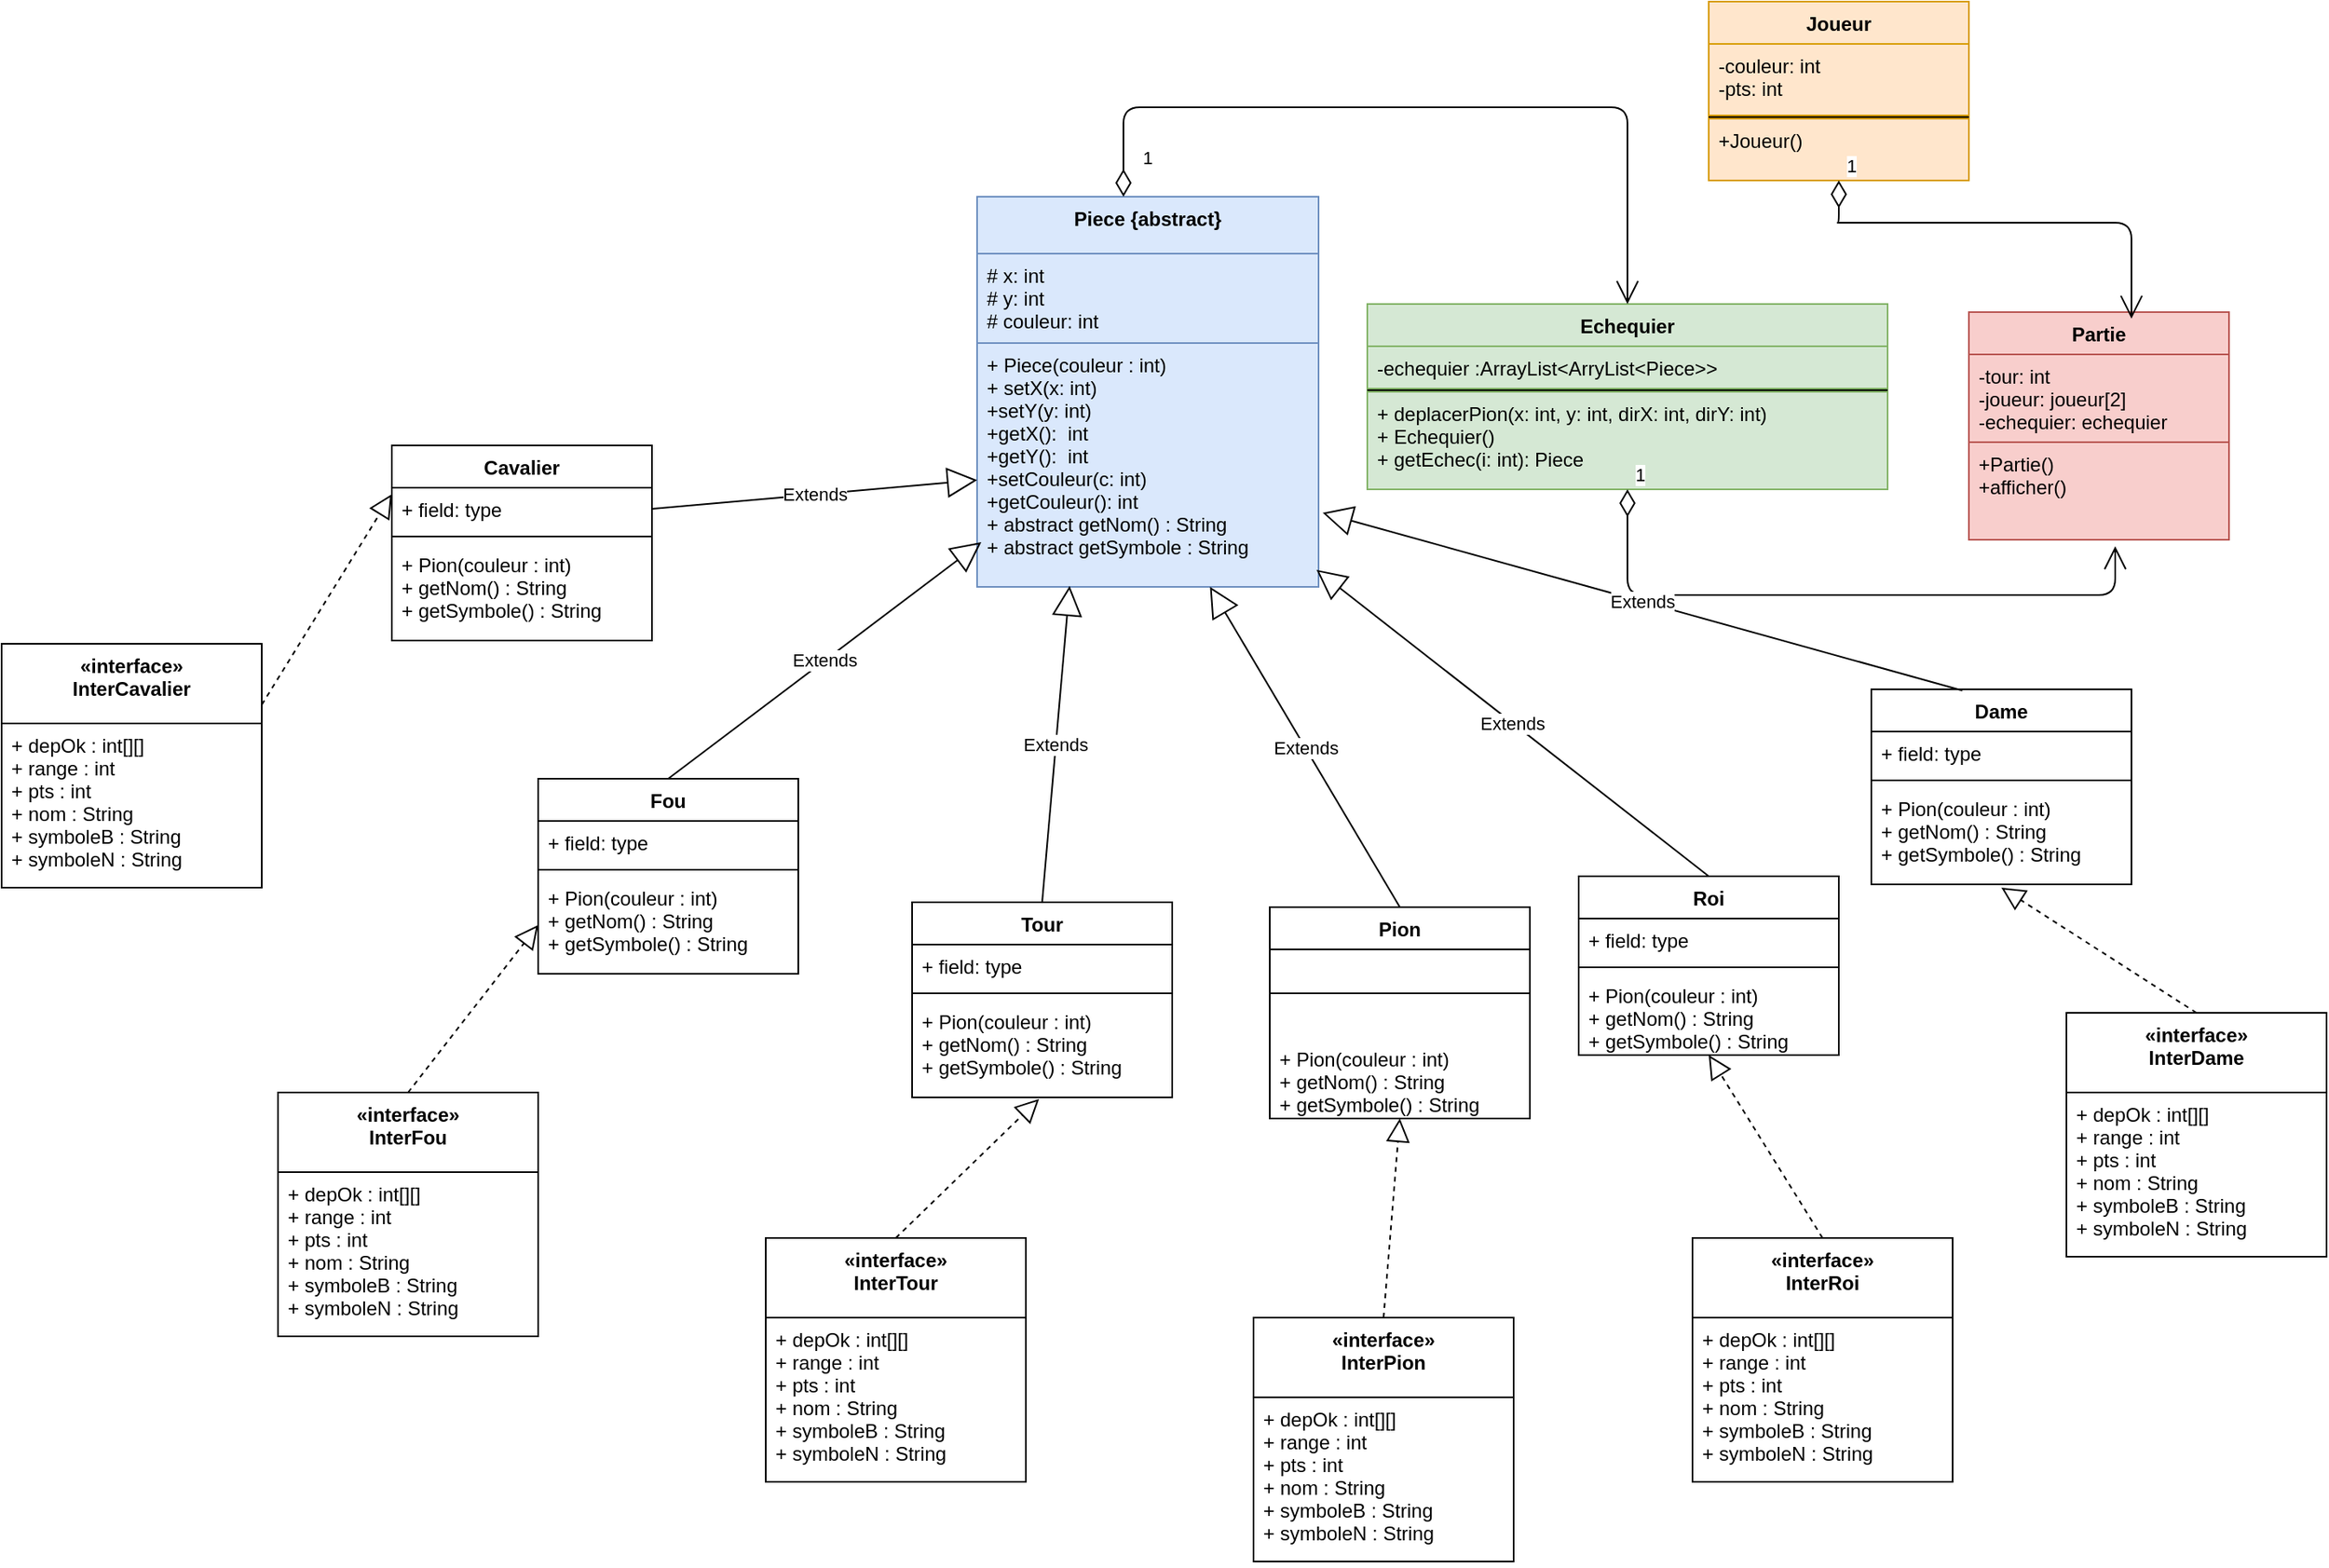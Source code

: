 <mxfile version="10.7.1" type="device"><diagram id="VFJ8gWH4KYKqr8V_xWAX" name="Page-1"><mxGraphModel dx="3250" dy="1417" grid="1" gridSize="10" guides="1" tooltips="1" connect="1" arrows="1" fold="1" page="1" pageScale="1" pageWidth="850" pageHeight="1100" math="0" shadow="0"><root><mxCell id="0"/><mxCell id="1" parent="0"/><mxCell id="o99wptSiuyqFiOINW1Ns-1" value="Piece {abstract}" style="swimlane;fontStyle=1;align=center;verticalAlign=top;childLayout=stackLayout;horizontal=1;startSize=35;horizontalStack=0;resizeParent=1;resizeParentMax=0;resizeLast=0;collapsible=1;marginBottom=0;fillColor=#dae8fc;strokeColor=#6c8ebf;" parent="1" vertex="1"><mxGeometry x="260" y="125" width="210" height="240" as="geometry"><mxRectangle x="300" y="175" width="60" height="26" as="alternateBounds"/></mxGeometry></mxCell><mxCell id="o99wptSiuyqFiOINW1Ns-2" value="# x: int&#xA;# y: int&#xA;# couleur: int" style="text;strokeColor=#6c8ebf;fillColor=#dae8fc;align=left;verticalAlign=top;spacingLeft=4;spacingRight=4;overflow=hidden;rotatable=0;points=[[0,0.5],[1,0.5]];portConstraint=eastwest;" parent="o99wptSiuyqFiOINW1Ns-1" vertex="1"><mxGeometry y="35" width="210" height="55" as="geometry"/></mxCell><mxCell id="o99wptSiuyqFiOINW1Ns-3" value="" style="line;strokeWidth=1;fillColor=#dae8fc;align=left;verticalAlign=middle;spacingTop=-1;spacingLeft=3;spacingRight=3;rotatable=0;labelPosition=right;points=[];portConstraint=eastwest;strokeColor=#6c8ebf;" parent="o99wptSiuyqFiOINW1Ns-1" vertex="1"><mxGeometry y="90" width="210" as="geometry"/></mxCell><mxCell id="o99wptSiuyqFiOINW1Ns-4" value="+ Piece(couleur : int)&#xA;+ setX(x: int)&#xA;+setY(y: int)&#xA;+getX():  int&#xA;+getY():  int&#xA;+setCouleur(c: int)&#xA;+getCouleur(): int&#xA;+ abstract getNom() : String&#xA;+ abstract getSymbole : String&#xA;" style="text;strokeColor=#6c8ebf;fillColor=#dae8fc;align=left;verticalAlign=top;spacingLeft=4;spacingRight=4;overflow=hidden;rotatable=0;points=[[0,0.5],[1,0.5]];portConstraint=eastwest;" parent="o99wptSiuyqFiOINW1Ns-1" vertex="1"><mxGeometry y="90" width="210" height="150" as="geometry"/></mxCell><mxCell id="o99wptSiuyqFiOINW1Ns-5" value="Echequier" style="swimlane;fontStyle=1;align=center;verticalAlign=top;childLayout=stackLayout;horizontal=1;startSize=26;horizontalStack=0;resizeParent=1;resizeParentMax=0;resizeLast=0;collapsible=1;marginBottom=0;fillColor=#d5e8d4;strokeColor=#82b366;" parent="1" vertex="1"><mxGeometry x="500" y="191" width="320" height="114" as="geometry"/></mxCell><mxCell id="o99wptSiuyqFiOINW1Ns-6" value="-echequier :ArrayList&lt;ArryList&lt;Piece&gt;&gt;" style="text;strokeColor=#82b366;fillColor=#d5e8d4;align=left;verticalAlign=top;spacingLeft=4;spacingRight=4;overflow=hidden;rotatable=0;points=[[0,0.5],[1,0.5]];portConstraint=eastwest;" parent="o99wptSiuyqFiOINW1Ns-5" vertex="1"><mxGeometry y="26" width="320" height="26" as="geometry"/></mxCell><mxCell id="o99wptSiuyqFiOINW1Ns-7" value="" style="line;strokeWidth=1;fillColor=none;align=left;verticalAlign=middle;spacingTop=-1;spacingLeft=3;spacingRight=3;rotatable=0;labelPosition=right;points=[];portConstraint=eastwest;" parent="o99wptSiuyqFiOINW1Ns-5" vertex="1"><mxGeometry y="52" width="320" height="2" as="geometry"/></mxCell><mxCell id="o99wptSiuyqFiOINW1Ns-8" value="+ deplacerPion(x: int, y: int, dirX: int, dirY: int)&#xA;+ Echequier()&#xA;+ getEchec(i: int): Piece&#xA;&#xA;" style="text;strokeColor=#82b366;fillColor=#d5e8d4;align=left;verticalAlign=top;spacingLeft=4;spacingRight=4;overflow=hidden;rotatable=0;points=[[0,0.5],[1,0.5]];portConstraint=eastwest;" parent="o99wptSiuyqFiOINW1Ns-5" vertex="1"><mxGeometry y="54" width="320" height="60" as="geometry"/></mxCell><mxCell id="o99wptSiuyqFiOINW1Ns-9" value="Partie&#xA;" style="swimlane;fontStyle=1;align=center;verticalAlign=top;childLayout=stackLayout;horizontal=1;startSize=26;horizontalStack=0;resizeParent=1;resizeParentMax=0;resizeLast=0;collapsible=1;marginBottom=0;fillColor=#f8cecc;strokeColor=#b85450;" parent="1" vertex="1"><mxGeometry x="870" y="196" width="160" height="140" as="geometry"/></mxCell><mxCell id="o99wptSiuyqFiOINW1Ns-10" value="-tour: int&#xA;-joueur: joueur[2]&#xA;-echequier: echequier&#xA;" style="text;strokeColor=#b85450;fillColor=#f8cecc;align=left;verticalAlign=top;spacingLeft=4;spacingRight=4;overflow=hidden;rotatable=0;points=[[0,0.5],[1,0.5]];portConstraint=eastwest;" parent="o99wptSiuyqFiOINW1Ns-9" vertex="1"><mxGeometry y="26" width="160" height="54" as="geometry"/></mxCell><mxCell id="o99wptSiuyqFiOINW1Ns-11" value="" style="line;strokeWidth=1;fillColor=none;align=left;verticalAlign=middle;spacingTop=-1;spacingLeft=3;spacingRight=3;rotatable=0;labelPosition=right;points=[];portConstraint=eastwest;" parent="o99wptSiuyqFiOINW1Ns-9" vertex="1"><mxGeometry y="80" width="160" as="geometry"/></mxCell><mxCell id="o99wptSiuyqFiOINW1Ns-12" value="+Partie()&#xA;+afficher()&#xA;" style="text;strokeColor=#b85450;fillColor=#f8cecc;align=left;verticalAlign=top;spacingLeft=4;spacingRight=4;overflow=hidden;rotatable=0;points=[[0,0.5],[1,0.5]];portConstraint=eastwest;" parent="o99wptSiuyqFiOINW1Ns-9" vertex="1"><mxGeometry y="80" width="160" height="60" as="geometry"/></mxCell><mxCell id="o99wptSiuyqFiOINW1Ns-13" value="Joueur" style="swimlane;fontStyle=1;align=center;verticalAlign=top;childLayout=stackLayout;horizontal=1;startSize=26;horizontalStack=0;resizeParent=1;resizeParentMax=0;resizeLast=0;collapsible=1;marginBottom=0;fillColor=#ffe6cc;strokeColor=#d79b00;" parent="1" vertex="1"><mxGeometry x="710" y="5" width="160" height="110" as="geometry"/></mxCell><mxCell id="o99wptSiuyqFiOINW1Ns-14" value="-couleur: int&#xA;-pts: int&#xA;" style="text;strokeColor=#d79b00;fillColor=#ffe6cc;align=left;verticalAlign=top;spacingLeft=4;spacingRight=4;overflow=hidden;rotatable=0;points=[[0,0.5],[1,0.5]];portConstraint=eastwest;" parent="o99wptSiuyqFiOINW1Ns-13" vertex="1"><mxGeometry y="26" width="160" height="44" as="geometry"/></mxCell><mxCell id="o99wptSiuyqFiOINW1Ns-15" value="" style="line;strokeWidth=1;fillColor=none;align=left;verticalAlign=middle;spacingTop=-1;spacingLeft=3;spacingRight=3;rotatable=0;labelPosition=right;points=[];portConstraint=eastwest;" parent="o99wptSiuyqFiOINW1Ns-13" vertex="1"><mxGeometry y="70" width="160" height="2" as="geometry"/></mxCell><mxCell id="o99wptSiuyqFiOINW1Ns-16" value="+Joueur()" style="text;strokeColor=#d79b00;fillColor=#ffe6cc;align=left;verticalAlign=top;spacingLeft=4;spacingRight=4;overflow=hidden;rotatable=0;points=[[0,0.5],[1,0.5]];portConstraint=eastwest;" parent="o99wptSiuyqFiOINW1Ns-13" vertex="1"><mxGeometry y="72" width="160" height="38" as="geometry"/></mxCell><mxCell id="o99wptSiuyqFiOINW1Ns-17" value="Fou" style="swimlane;fontStyle=1;align=center;verticalAlign=top;childLayout=stackLayout;horizontal=1;startSize=26;horizontalStack=0;resizeParent=1;resizeParentMax=0;resizeLast=0;collapsible=1;marginBottom=0;" parent="1" vertex="1"><mxGeometry x="-10" y="483" width="160" height="120" as="geometry"/></mxCell><mxCell id="o99wptSiuyqFiOINW1Ns-18" value="+ field: type" style="text;strokeColor=none;fillColor=none;align=left;verticalAlign=top;spacingLeft=4;spacingRight=4;overflow=hidden;rotatable=0;points=[[0,0.5],[1,0.5]];portConstraint=eastwest;" parent="o99wptSiuyqFiOINW1Ns-17" vertex="1"><mxGeometry y="26" width="160" height="26" as="geometry"/></mxCell><mxCell id="o99wptSiuyqFiOINW1Ns-19" value="" style="line;strokeWidth=1;fillColor=none;align=left;verticalAlign=middle;spacingTop=-1;spacingLeft=3;spacingRight=3;rotatable=0;labelPosition=right;points=[];portConstraint=eastwest;" parent="o99wptSiuyqFiOINW1Ns-17" vertex="1"><mxGeometry y="52" width="160" height="8" as="geometry"/></mxCell><mxCell id="o99wptSiuyqFiOINW1Ns-20" value="+ Pion(couleur : int)&#xA;+ getNom() : String&#xA;+ getSymbole() : String&#xA;" style="text;strokeColor=none;fillColor=none;align=left;verticalAlign=top;spacingLeft=4;spacingRight=4;overflow=hidden;rotatable=0;points=[[0,0.5],[1,0.5]];portConstraint=eastwest;" parent="o99wptSiuyqFiOINW1Ns-17" vertex="1"><mxGeometry y="60" width="160" height="60" as="geometry"/></mxCell><mxCell id="o99wptSiuyqFiOINW1Ns-21" value="Tour&#xA;" style="swimlane;fontStyle=1;align=center;verticalAlign=top;childLayout=stackLayout;horizontal=1;startSize=26;horizontalStack=0;resizeParent=1;resizeParentMax=0;resizeLast=0;collapsible=1;marginBottom=0;" parent="1" vertex="1"><mxGeometry x="220" y="559" width="160" height="120" as="geometry"/></mxCell><mxCell id="o99wptSiuyqFiOINW1Ns-22" value="+ field: type" style="text;strokeColor=none;fillColor=none;align=left;verticalAlign=top;spacingLeft=4;spacingRight=4;overflow=hidden;rotatable=0;points=[[0,0.5],[1,0.5]];portConstraint=eastwest;" parent="o99wptSiuyqFiOINW1Ns-21" vertex="1"><mxGeometry y="26" width="160" height="26" as="geometry"/></mxCell><mxCell id="o99wptSiuyqFiOINW1Ns-23" value="" style="line;strokeWidth=1;fillColor=none;align=left;verticalAlign=middle;spacingTop=-1;spacingLeft=3;spacingRight=3;rotatable=0;labelPosition=right;points=[];portConstraint=eastwest;" parent="o99wptSiuyqFiOINW1Ns-21" vertex="1"><mxGeometry y="52" width="160" height="8" as="geometry"/></mxCell><mxCell id="o99wptSiuyqFiOINW1Ns-24" value="+ Pion(couleur : int)&#xA;+ getNom() : String&#xA;+ getSymbole() : String&#xA;" style="text;strokeColor=none;fillColor=none;align=left;verticalAlign=top;spacingLeft=4;spacingRight=4;overflow=hidden;rotatable=0;points=[[0,0.5],[1,0.5]];portConstraint=eastwest;" parent="o99wptSiuyqFiOINW1Ns-21" vertex="1"><mxGeometry y="60" width="160" height="60" as="geometry"/></mxCell><mxCell id="o99wptSiuyqFiOINW1Ns-25" value="Roi" style="swimlane;fontStyle=1;align=center;verticalAlign=top;childLayout=stackLayout;horizontal=1;startSize=26;horizontalStack=0;resizeParent=1;resizeParentMax=0;resizeLast=0;collapsible=1;marginBottom=0;" parent="1" vertex="1"><mxGeometry x="630" y="543" width="160" height="110" as="geometry"/></mxCell><mxCell id="o99wptSiuyqFiOINW1Ns-26" value="+ field: type" style="text;strokeColor=none;fillColor=none;align=left;verticalAlign=top;spacingLeft=4;spacingRight=4;overflow=hidden;rotatable=0;points=[[0,0.5],[1,0.5]];portConstraint=eastwest;" parent="o99wptSiuyqFiOINW1Ns-25" vertex="1"><mxGeometry y="26" width="160" height="26" as="geometry"/></mxCell><mxCell id="o99wptSiuyqFiOINW1Ns-27" value="" style="line;strokeWidth=1;fillColor=none;align=left;verticalAlign=middle;spacingTop=-1;spacingLeft=3;spacingRight=3;rotatable=0;labelPosition=right;points=[];portConstraint=eastwest;" parent="o99wptSiuyqFiOINW1Ns-25" vertex="1"><mxGeometry y="52" width="160" height="8" as="geometry"/></mxCell><mxCell id="o99wptSiuyqFiOINW1Ns-28" value="+ Pion(couleur : int)&#xA;+ getNom() : String&#xA;+ getSymbole() : String&#xA;" style="text;strokeColor=none;fillColor=none;align=left;verticalAlign=top;spacingLeft=4;spacingRight=4;overflow=hidden;rotatable=0;points=[[0,0.5],[1,0.5]];portConstraint=eastwest;" parent="o99wptSiuyqFiOINW1Ns-25" vertex="1"><mxGeometry y="60" width="160" height="50" as="geometry"/></mxCell><mxCell id="o99wptSiuyqFiOINW1Ns-29" value="Dame" style="swimlane;fontStyle=1;align=center;verticalAlign=top;childLayout=stackLayout;horizontal=1;startSize=26;horizontalStack=0;resizeParent=1;resizeParentMax=0;resizeLast=0;collapsible=1;marginBottom=0;" parent="1" vertex="1"><mxGeometry x="810" y="428" width="160" height="120" as="geometry"/></mxCell><mxCell id="o99wptSiuyqFiOINW1Ns-30" value="+ field: type" style="text;strokeColor=none;fillColor=none;align=left;verticalAlign=top;spacingLeft=4;spacingRight=4;overflow=hidden;rotatable=0;points=[[0,0.5],[1,0.5]];portConstraint=eastwest;" parent="o99wptSiuyqFiOINW1Ns-29" vertex="1"><mxGeometry y="26" width="160" height="26" as="geometry"/></mxCell><mxCell id="o99wptSiuyqFiOINW1Ns-31" value="" style="line;strokeWidth=1;fillColor=none;align=left;verticalAlign=middle;spacingTop=-1;spacingLeft=3;spacingRight=3;rotatable=0;labelPosition=right;points=[];portConstraint=eastwest;" parent="o99wptSiuyqFiOINW1Ns-29" vertex="1"><mxGeometry y="52" width="160" height="8" as="geometry"/></mxCell><mxCell id="o99wptSiuyqFiOINW1Ns-32" value="+ Pion(couleur : int)&#xA;+ getNom() : String&#xA;+ getSymbole() : String&#xA;" style="text;strokeColor=none;fillColor=none;align=left;verticalAlign=top;spacingLeft=4;spacingRight=4;overflow=hidden;rotatable=0;points=[[0,0.5],[1,0.5]];portConstraint=eastwest;" parent="o99wptSiuyqFiOINW1Ns-29" vertex="1"><mxGeometry y="60" width="160" height="60" as="geometry"/></mxCell><mxCell id="o99wptSiuyqFiOINW1Ns-33" value="Cavalier" style="swimlane;fontStyle=1;align=center;verticalAlign=top;childLayout=stackLayout;horizontal=1;startSize=26;horizontalStack=0;resizeParent=1;resizeParentMax=0;resizeLast=0;collapsible=1;marginBottom=0;" parent="1" vertex="1"><mxGeometry x="-100" y="278" width="160" height="120" as="geometry"/></mxCell><mxCell id="o99wptSiuyqFiOINW1Ns-34" value="+ field: type" style="text;strokeColor=none;fillColor=none;align=left;verticalAlign=top;spacingLeft=4;spacingRight=4;overflow=hidden;rotatable=0;points=[[0,0.5],[1,0.5]];portConstraint=eastwest;" parent="o99wptSiuyqFiOINW1Ns-33" vertex="1"><mxGeometry y="26" width="160" height="26" as="geometry"/></mxCell><mxCell id="o99wptSiuyqFiOINW1Ns-35" value="" style="line;strokeWidth=1;fillColor=none;align=left;verticalAlign=middle;spacingTop=-1;spacingLeft=3;spacingRight=3;rotatable=0;labelPosition=right;points=[];portConstraint=eastwest;" parent="o99wptSiuyqFiOINW1Ns-33" vertex="1"><mxGeometry y="52" width="160" height="8" as="geometry"/></mxCell><mxCell id="o99wptSiuyqFiOINW1Ns-36" value="+ Pion(couleur : int)&#xA;+ getNom() : String&#xA;+ getSymbole() : String&#xA;" style="text;strokeColor=none;fillColor=none;align=left;verticalAlign=top;spacingLeft=4;spacingRight=4;overflow=hidden;rotatable=0;points=[[0,0.5],[1,0.5]];portConstraint=eastwest;" parent="o99wptSiuyqFiOINW1Ns-33" vertex="1"><mxGeometry y="60" width="160" height="60" as="geometry"/></mxCell><mxCell id="o99wptSiuyqFiOINW1Ns-37" value="Pion" style="swimlane;fontStyle=1;align=center;verticalAlign=top;childLayout=stackLayout;horizontal=1;startSize=26;horizontalStack=0;resizeParent=1;resizeParentMax=0;resizeLast=0;collapsible=1;marginBottom=0;" parent="1" vertex="1"><mxGeometry x="440" y="562" width="160" height="130" as="geometry"/></mxCell><mxCell id="o99wptSiuyqFiOINW1Ns-39" value="" style="line;strokeWidth=1;fillColor=none;align=left;verticalAlign=middle;spacingTop=-1;spacingLeft=3;spacingRight=3;rotatable=0;labelPosition=right;points=[];portConstraint=eastwest;" parent="o99wptSiuyqFiOINW1Ns-37" vertex="1"><mxGeometry y="26" width="160" height="54" as="geometry"/></mxCell><mxCell id="o99wptSiuyqFiOINW1Ns-40" value="+ Pion(couleur : int)&#xA;+ getNom() : String&#xA;+ getSymbole() : String&#xA;" style="text;strokeColor=none;fillColor=none;align=left;verticalAlign=top;spacingLeft=4;spacingRight=4;overflow=hidden;rotatable=0;points=[[0,0.5],[1,0.5]];portConstraint=eastwest;" parent="o99wptSiuyqFiOINW1Ns-37" vertex="1"><mxGeometry y="80" width="160" height="50" as="geometry"/></mxCell><mxCell id="p1Dl6-u2gUVpNE184DZr-13" value="1" style="endArrow=open;html=1;endSize=12;startArrow=diamondThin;startSize=14;startFill=0;edgeStyle=orthogonalEdgeStyle;align=left;verticalAlign=bottom;entryX=0.625;entryY=0.029;entryDx=0;entryDy=0;entryPerimeter=0;exitX=0.5;exitY=1;exitDx=0;exitDy=0;" parent="1" source="o99wptSiuyqFiOINW1Ns-13" target="o99wptSiuyqFiOINW1Ns-9" edge="1"><mxGeometry x="-1" y="3" relative="1" as="geometry"><mxPoint x="800" y="140" as="sourcePoint"/><mxPoint x="960" y="140" as="targetPoint"/><Array as="points"><mxPoint x="789" y="141"/><mxPoint x="969" y="141"/></Array></mxGeometry></mxCell><mxCell id="p1Dl6-u2gUVpNE184DZr-14" value="1" style="endArrow=open;html=1;endSize=12;startArrow=diamondThin;startSize=14;startFill=0;edgeStyle=orthogonalEdgeStyle;align=left;verticalAlign=bottom;exitX=0.5;exitY=1;exitDx=0;exitDy=0;" parent="1" source="o99wptSiuyqFiOINW1Ns-5" edge="1"><mxGeometry x="-1" y="3" relative="1" as="geometry"><mxPoint x="670" y="360" as="sourcePoint"/><mxPoint x="960" y="340" as="targetPoint"/><Array as="points"><mxPoint x="660" y="370"/><mxPoint x="960" y="370"/></Array></mxGeometry></mxCell><mxCell id="yTEc1TYqVgAPv-d54Dot-1" value="Extends" style="endArrow=block;endSize=16;endFill=0;html=1;exitX=1;exitY=0.5;exitDx=0;exitDy=0;" edge="1" parent="1" source="o99wptSiuyqFiOINW1Ns-34" target="o99wptSiuyqFiOINW1Ns-4"><mxGeometry width="160" relative="1" as="geometry"><mxPoint x="150" y="400" as="sourcePoint"/><mxPoint x="310" y="400" as="targetPoint"/></mxGeometry></mxCell><mxCell id="yTEc1TYqVgAPv-d54Dot-2" value="Extends" style="endArrow=block;endSize=16;endFill=0;html=1;exitX=0.5;exitY=0;exitDx=0;exitDy=0;entryX=0.012;entryY=0.817;entryDx=0;entryDy=0;entryPerimeter=0;" edge="1" parent="1" source="o99wptSiuyqFiOINW1Ns-17" target="o99wptSiuyqFiOINW1Ns-4"><mxGeometry width="160" relative="1" as="geometry"><mxPoint x="100" y="435.5" as="sourcePoint"/><mxPoint x="210" y="410.115" as="targetPoint"/></mxGeometry></mxCell><mxCell id="yTEc1TYqVgAPv-d54Dot-3" value="Extends" style="endArrow=block;endSize=16;endFill=0;html=1;entryX=0.271;entryY=0.996;entryDx=0;entryDy=0;entryPerimeter=0;exitX=0.5;exitY=0;exitDx=0;exitDy=0;" edge="1" parent="1" source="o99wptSiuyqFiOINW1Ns-21" target="o99wptSiuyqFiOINW1Ns-4"><mxGeometry width="160" relative="1" as="geometry"><mxPoint x="330" y="465" as="sourcePoint"/><mxPoint x="382" y="353.5" as="targetPoint"/></mxGeometry></mxCell><mxCell id="yTEc1TYqVgAPv-d54Dot-4" value="Extends" style="endArrow=block;endSize=16;endFill=0;html=1;entryX=0.682;entryY=1;entryDx=0;entryDy=0;entryPerimeter=0;exitX=0.5;exitY=0;exitDx=0;exitDy=0;" edge="1" parent="1" source="o99wptSiuyqFiOINW1Ns-37" target="o99wptSiuyqFiOINW1Ns-4"><mxGeometry width="160" relative="1" as="geometry"><mxPoint x="530" y="452" as="sourcePoint"/><mxPoint x="536" y="370" as="targetPoint"/></mxGeometry></mxCell><mxCell id="yTEc1TYqVgAPv-d54Dot-5" value="Extends" style="endArrow=block;endSize=16;endFill=0;html=1;entryX=0.994;entryY=0.93;entryDx=0;entryDy=0;entryPerimeter=0;exitX=0.5;exitY=0;exitDx=0;exitDy=0;" edge="1" parent="1" source="o99wptSiuyqFiOINW1Ns-25" target="o99wptSiuyqFiOINW1Ns-4"><mxGeometry width="160" relative="1" as="geometry"><mxPoint x="590" y="428.5" as="sourcePoint"/><mxPoint x="596" y="346.5" as="targetPoint"/></mxGeometry></mxCell><mxCell id="yTEc1TYqVgAPv-d54Dot-6" value="Extends" style="endArrow=block;endSize=16;endFill=0;html=1;entryX=1.012;entryY=0.696;entryDx=0;entryDy=0;entryPerimeter=0;exitX=0.35;exitY=0.006;exitDx=0;exitDy=0;exitPerimeter=0;" edge="1" parent="1" source="o99wptSiuyqFiOINW1Ns-29" target="o99wptSiuyqFiOINW1Ns-4"><mxGeometry width="160" relative="1" as="geometry"><mxPoint x="700" y="482" as="sourcePoint"/><mxPoint x="706" y="400" as="targetPoint"/></mxGeometry></mxCell><mxCell id="yTEc1TYqVgAPv-d54Dot-7" value="«interface»&#xA;InterRoi" style="swimlane;fontStyle=1;align=center;verticalAlign=top;childLayout=stackLayout;horizontal=1;startSize=49;horizontalStack=0;resizeParent=1;resizeParentMax=0;resizeLast=0;collapsible=1;marginBottom=0;" vertex="1" parent="1"><mxGeometry x="700" y="765.5" width="160" height="150" as="geometry"><mxRectangle x="460" y="710" width="90" height="26" as="alternateBounds"/></mxGeometry></mxCell><mxCell id="yTEc1TYqVgAPv-d54Dot-8" value="+ depOk : int[][]&#xA;+ range : int&#xA;+ pts : int&#xA;+ nom : String&#xA;+ symboleB : String&#xA;+ symboleN : String&#xA;&#xA;" style="text;strokeColor=none;fillColor=none;align=left;verticalAlign=top;spacingLeft=4;spacingRight=4;overflow=hidden;rotatable=0;points=[[0,0.5],[1,0.5]];portConstraint=eastwest;" vertex="1" parent="yTEc1TYqVgAPv-d54Dot-7"><mxGeometry y="49" width="160" height="101" as="geometry"/></mxCell><mxCell id="yTEc1TYqVgAPv-d54Dot-48" value="1" style="endArrow=open;html=1;endSize=12;startArrow=diamondThin;startSize=14;startFill=0;edgeStyle=orthogonalEdgeStyle;align=left;verticalAlign=bottom;" edge="1" parent="1" source="o99wptSiuyqFiOINW1Ns-1" target="o99wptSiuyqFiOINW1Ns-5"><mxGeometry x="-0.938" y="-10" relative="1" as="geometry"><mxPoint x="350" y="100" as="sourcePoint"/><mxPoint x="580" y="20" as="targetPoint"/><Array as="points"><mxPoint x="350" y="70"/><mxPoint x="660" y="70"/></Array><mxPoint as="offset"/></mxGeometry></mxCell><mxCell id="yTEc1TYqVgAPv-d54Dot-52" value="«interface»&#xA;InterDame" style="swimlane;fontStyle=1;align=center;verticalAlign=top;childLayout=stackLayout;horizontal=1;startSize=49;horizontalStack=0;resizeParent=1;resizeParentMax=0;resizeLast=0;collapsible=1;marginBottom=0;" vertex="1" parent="1"><mxGeometry x="930" y="627" width="160" height="150" as="geometry"><mxRectangle x="460" y="710" width="90" height="26" as="alternateBounds"/></mxGeometry></mxCell><mxCell id="yTEc1TYqVgAPv-d54Dot-53" value="+ depOk : int[][]&#xA;+ range : int&#xA;+ pts : int&#xA;+ nom : String&#xA;+ symboleB : String&#xA;+ symboleN : String&#xA;&#xA;" style="text;strokeColor=none;fillColor=none;align=left;verticalAlign=top;spacingLeft=4;spacingRight=4;overflow=hidden;rotatable=0;points=[[0,0.5],[1,0.5]];portConstraint=eastwest;" vertex="1" parent="yTEc1TYqVgAPv-d54Dot-52"><mxGeometry y="49" width="160" height="101" as="geometry"/></mxCell><mxCell id="yTEc1TYqVgAPv-d54Dot-54" value="«interface»&#xA;InterPion" style="swimlane;fontStyle=1;align=center;verticalAlign=top;childLayout=stackLayout;horizontal=1;startSize=49;horizontalStack=0;resizeParent=1;resizeParentMax=0;resizeLast=0;collapsible=1;marginBottom=0;" vertex="1" parent="1"><mxGeometry x="430" y="814.5" width="160" height="150" as="geometry"><mxRectangle x="460" y="710" width="90" height="26" as="alternateBounds"/></mxGeometry></mxCell><mxCell id="yTEc1TYqVgAPv-d54Dot-55" value="+ depOk : int[][]&#xA;+ range : int&#xA;+ pts : int&#xA;+ nom : String&#xA;+ symboleB : String&#xA;+ symboleN : String&#xA;&#xA;" style="text;strokeColor=none;fillColor=none;align=left;verticalAlign=top;spacingLeft=4;spacingRight=4;overflow=hidden;rotatable=0;points=[[0,0.5],[1,0.5]];portConstraint=eastwest;" vertex="1" parent="yTEc1TYqVgAPv-d54Dot-54"><mxGeometry y="49" width="160" height="101" as="geometry"/></mxCell><mxCell id="yTEc1TYqVgAPv-d54Dot-56" value="«interface»&#xA;InterTour" style="swimlane;fontStyle=1;align=center;verticalAlign=top;childLayout=stackLayout;horizontal=1;startSize=49;horizontalStack=0;resizeParent=1;resizeParentMax=0;resizeLast=0;collapsible=1;marginBottom=0;" vertex="1" parent="1"><mxGeometry x="130" y="765.5" width="160" height="150" as="geometry"><mxRectangle x="460" y="710" width="90" height="26" as="alternateBounds"/></mxGeometry></mxCell><mxCell id="yTEc1TYqVgAPv-d54Dot-57" value="+ depOk : int[][]&#xA;+ range : int&#xA;+ pts : int&#xA;+ nom : String&#xA;+ symboleB : String&#xA;+ symboleN : String&#xA;&#xA;" style="text;strokeColor=none;fillColor=none;align=left;verticalAlign=top;spacingLeft=4;spacingRight=4;overflow=hidden;rotatable=0;points=[[0,0.5],[1,0.5]];portConstraint=eastwest;" vertex="1" parent="yTEc1TYqVgAPv-d54Dot-56"><mxGeometry y="49" width="160" height="101" as="geometry"/></mxCell><mxCell id="yTEc1TYqVgAPv-d54Dot-58" value="«interface»&#xA;InterFou" style="swimlane;fontStyle=1;align=center;verticalAlign=top;childLayout=stackLayout;horizontal=1;startSize=49;horizontalStack=0;resizeParent=1;resizeParentMax=0;resizeLast=0;collapsible=1;marginBottom=0;" vertex="1" parent="1"><mxGeometry x="-170" y="676" width="160" height="150" as="geometry"><mxRectangle x="460" y="710" width="90" height="26" as="alternateBounds"/></mxGeometry></mxCell><mxCell id="yTEc1TYqVgAPv-d54Dot-59" value="+ depOk : int[][]&#xA;+ range : int&#xA;+ pts : int&#xA;+ nom : String&#xA;+ symboleB : String&#xA;+ symboleN : String&#xA;&#xA;" style="text;strokeColor=none;fillColor=none;align=left;verticalAlign=top;spacingLeft=4;spacingRight=4;overflow=hidden;rotatable=0;points=[[0,0.5],[1,0.5]];portConstraint=eastwest;" vertex="1" parent="yTEc1TYqVgAPv-d54Dot-58"><mxGeometry y="49" width="160" height="101" as="geometry"/></mxCell><mxCell id="yTEc1TYqVgAPv-d54Dot-60" value="«interface»&#xA;InterCavalier" style="swimlane;fontStyle=1;align=center;verticalAlign=top;childLayout=stackLayout;horizontal=1;startSize=49;horizontalStack=0;resizeParent=1;resizeParentMax=0;resizeLast=0;collapsible=1;marginBottom=0;" vertex="1" parent="1"><mxGeometry x="-340" y="400" width="160" height="150" as="geometry"><mxRectangle x="460" y="710" width="90" height="26" as="alternateBounds"/></mxGeometry></mxCell><mxCell id="yTEc1TYqVgAPv-d54Dot-61" value="+ depOk : int[][]&#xA;+ range : int&#xA;+ pts : int&#xA;+ nom : String&#xA;+ symboleB : String&#xA;+ symboleN : String&#xA;&#xA;" style="text;strokeColor=none;fillColor=none;align=left;verticalAlign=top;spacingLeft=4;spacingRight=4;overflow=hidden;rotatable=0;points=[[0,0.5],[1,0.5]];portConstraint=eastwest;" vertex="1" parent="yTEc1TYqVgAPv-d54Dot-60"><mxGeometry y="49" width="160" height="101" as="geometry"/></mxCell><mxCell id="yTEc1TYqVgAPv-d54Dot-64" value="" style="endArrow=block;dashed=1;endFill=0;endSize=12;html=1;entryX=0;entryY=0.25;entryDx=0;entryDy=0;exitX=1;exitY=0.25;exitDx=0;exitDy=0;" edge="1" parent="1" source="yTEc1TYqVgAPv-d54Dot-60" target="o99wptSiuyqFiOINW1Ns-33"><mxGeometry width="160" relative="1" as="geometry"><mxPoint x="-320" y="310" as="sourcePoint"/><mxPoint x="-160" y="310" as="targetPoint"/></mxGeometry></mxCell><mxCell id="yTEc1TYqVgAPv-d54Dot-65" value="" style="endArrow=block;dashed=1;endFill=0;endSize=12;html=1;entryX=0;entryY=0.5;entryDx=0;entryDy=0;exitX=0.5;exitY=0;exitDx=0;exitDy=0;" edge="1" parent="1" source="yTEc1TYqVgAPv-d54Dot-58" target="o99wptSiuyqFiOINW1Ns-20"><mxGeometry width="160" relative="1" as="geometry"><mxPoint x="-210" y="568.5" as="sourcePoint"/><mxPoint x="-50" y="568.5" as="targetPoint"/></mxGeometry></mxCell><mxCell id="yTEc1TYqVgAPv-d54Dot-66" value="" style="endArrow=block;dashed=1;endFill=0;endSize=12;html=1;exitX=0.5;exitY=0;exitDx=0;exitDy=0;entryX=0.488;entryY=1.017;entryDx=0;entryDy=0;entryPerimeter=0;" edge="1" parent="1" source="yTEc1TYqVgAPv-d54Dot-56" target="o99wptSiuyqFiOINW1Ns-24"><mxGeometry width="160" relative="1" as="geometry"><mxPoint x="40" y="701.0" as="sourcePoint"/><mxPoint x="300" y="710" as="targetPoint"/></mxGeometry></mxCell><mxCell id="yTEc1TYqVgAPv-d54Dot-67" value="" style="endArrow=block;dashed=1;endFill=0;endSize=12;html=1;exitX=0.5;exitY=0;exitDx=0;exitDy=0;entryX=0.5;entryY=1;entryDx=0;entryDy=0;" edge="1" parent="1" source="yTEc1TYqVgAPv-d54Dot-54" target="o99wptSiuyqFiOINW1Ns-37"><mxGeometry width="160" relative="1" as="geometry"><mxPoint x="420" y="752.5" as="sourcePoint"/><mxPoint x="580" y="752.5" as="targetPoint"/></mxGeometry></mxCell><mxCell id="yTEc1TYqVgAPv-d54Dot-68" value="" style="endArrow=block;dashed=1;endFill=0;endSize=12;html=1;exitX=0.5;exitY=0;exitDx=0;exitDy=0;entryX=0.5;entryY=1;entryDx=0;entryDy=0;" edge="1" parent="1" source="yTEc1TYqVgAPv-d54Dot-7" target="o99wptSiuyqFiOINW1Ns-25"><mxGeometry width="160" relative="1" as="geometry"><mxPoint x="660" y="708.5" as="sourcePoint"/><mxPoint x="820" y="708.5" as="targetPoint"/></mxGeometry></mxCell><mxCell id="yTEc1TYqVgAPv-d54Dot-69" value="" style="endArrow=block;dashed=1;endFill=0;endSize=12;html=1;exitX=0.5;exitY=0;exitDx=0;exitDy=0;entryX=0.5;entryY=1.033;entryDx=0;entryDy=0;entryPerimeter=0;" edge="1" parent="1" source="yTEc1TYqVgAPv-d54Dot-52" target="o99wptSiuyqFiOINW1Ns-32"><mxGeometry width="160" relative="1" as="geometry"><mxPoint x="890" y="595" as="sourcePoint"/><mxPoint x="1050.0" y="595" as="targetPoint"/></mxGeometry></mxCell></root></mxGraphModel></diagram></mxfile>